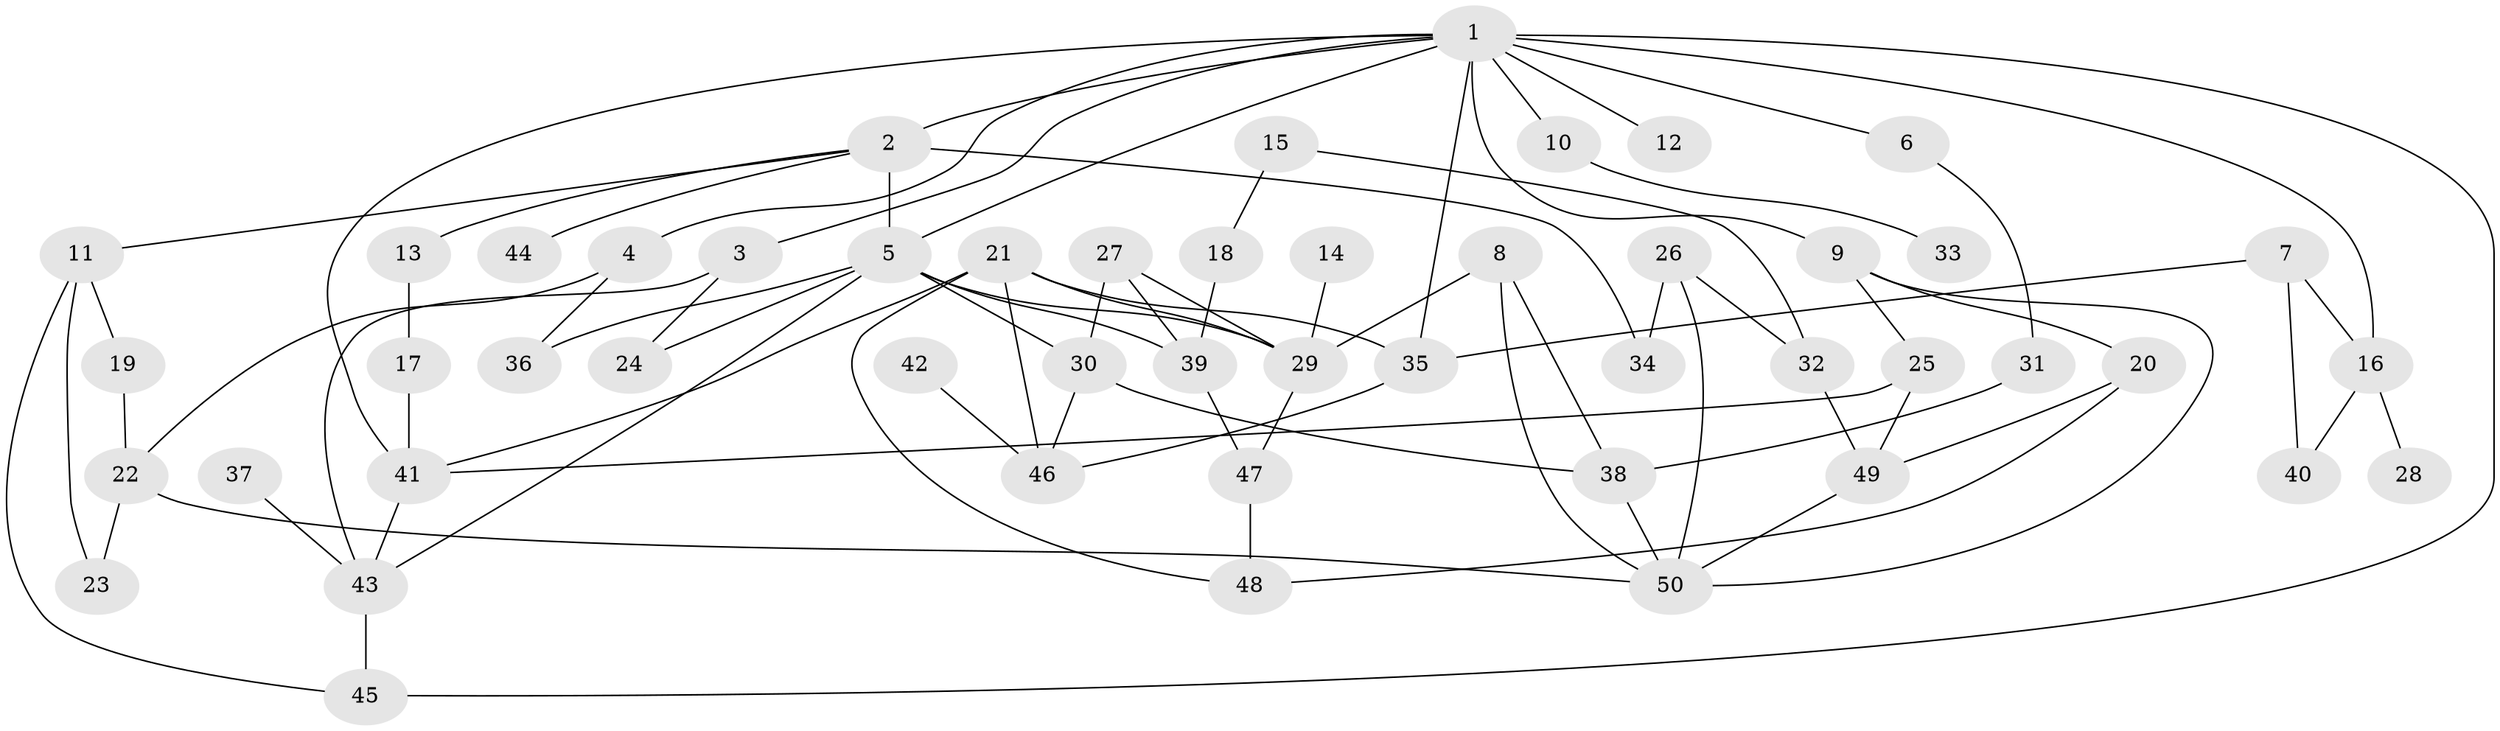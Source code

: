 // original degree distribution, {10: 0.01, 4: 0.08, 7: 0.02, 2: 0.38, 3: 0.22, 5: 0.07, 6: 0.03, 1: 0.19}
// Generated by graph-tools (version 1.1) at 2025/49/03/09/25 03:49:22]
// undirected, 50 vertices, 81 edges
graph export_dot {
graph [start="1"]
  node [color=gray90,style=filled];
  1;
  2;
  3;
  4;
  5;
  6;
  7;
  8;
  9;
  10;
  11;
  12;
  13;
  14;
  15;
  16;
  17;
  18;
  19;
  20;
  21;
  22;
  23;
  24;
  25;
  26;
  27;
  28;
  29;
  30;
  31;
  32;
  33;
  34;
  35;
  36;
  37;
  38;
  39;
  40;
  41;
  42;
  43;
  44;
  45;
  46;
  47;
  48;
  49;
  50;
  1 -- 2 [weight=2.0];
  1 -- 3 [weight=1.0];
  1 -- 4 [weight=1.0];
  1 -- 5 [weight=1.0];
  1 -- 6 [weight=1.0];
  1 -- 9 [weight=2.0];
  1 -- 10 [weight=2.0];
  1 -- 12 [weight=1.0];
  1 -- 16 [weight=1.0];
  1 -- 35 [weight=1.0];
  1 -- 41 [weight=1.0];
  1 -- 45 [weight=1.0];
  2 -- 5 [weight=1.0];
  2 -- 11 [weight=1.0];
  2 -- 13 [weight=1.0];
  2 -- 34 [weight=1.0];
  2 -- 44 [weight=1.0];
  3 -- 24 [weight=1.0];
  3 -- 43 [weight=1.0];
  4 -- 22 [weight=1.0];
  4 -- 36 [weight=1.0];
  5 -- 24 [weight=1.0];
  5 -- 29 [weight=2.0];
  5 -- 30 [weight=1.0];
  5 -- 36 [weight=1.0];
  5 -- 39 [weight=1.0];
  5 -- 43 [weight=1.0];
  6 -- 31 [weight=1.0];
  7 -- 16 [weight=1.0];
  7 -- 35 [weight=1.0];
  7 -- 40 [weight=1.0];
  8 -- 29 [weight=1.0];
  8 -- 38 [weight=1.0];
  8 -- 50 [weight=1.0];
  9 -- 20 [weight=1.0];
  9 -- 25 [weight=1.0];
  9 -- 50 [weight=1.0];
  10 -- 33 [weight=1.0];
  11 -- 19 [weight=1.0];
  11 -- 23 [weight=1.0];
  11 -- 45 [weight=1.0];
  13 -- 17 [weight=1.0];
  14 -- 29 [weight=1.0];
  15 -- 18 [weight=1.0];
  15 -- 32 [weight=1.0];
  16 -- 28 [weight=1.0];
  16 -- 40 [weight=1.0];
  17 -- 41 [weight=1.0];
  18 -- 39 [weight=1.0];
  19 -- 22 [weight=1.0];
  20 -- 48 [weight=1.0];
  20 -- 49 [weight=1.0];
  21 -- 29 [weight=1.0];
  21 -- 35 [weight=1.0];
  21 -- 41 [weight=1.0];
  21 -- 46 [weight=1.0];
  21 -- 48 [weight=1.0];
  22 -- 23 [weight=1.0];
  22 -- 50 [weight=1.0];
  25 -- 41 [weight=1.0];
  25 -- 49 [weight=1.0];
  26 -- 32 [weight=1.0];
  26 -- 34 [weight=1.0];
  26 -- 50 [weight=1.0];
  27 -- 29 [weight=1.0];
  27 -- 30 [weight=1.0];
  27 -- 39 [weight=1.0];
  29 -- 47 [weight=1.0];
  30 -- 38 [weight=1.0];
  30 -- 46 [weight=1.0];
  31 -- 38 [weight=1.0];
  32 -- 49 [weight=1.0];
  35 -- 46 [weight=1.0];
  37 -- 43 [weight=1.0];
  38 -- 50 [weight=1.0];
  39 -- 47 [weight=1.0];
  41 -- 43 [weight=1.0];
  42 -- 46 [weight=1.0];
  43 -- 45 [weight=1.0];
  47 -- 48 [weight=1.0];
  49 -- 50 [weight=1.0];
}
